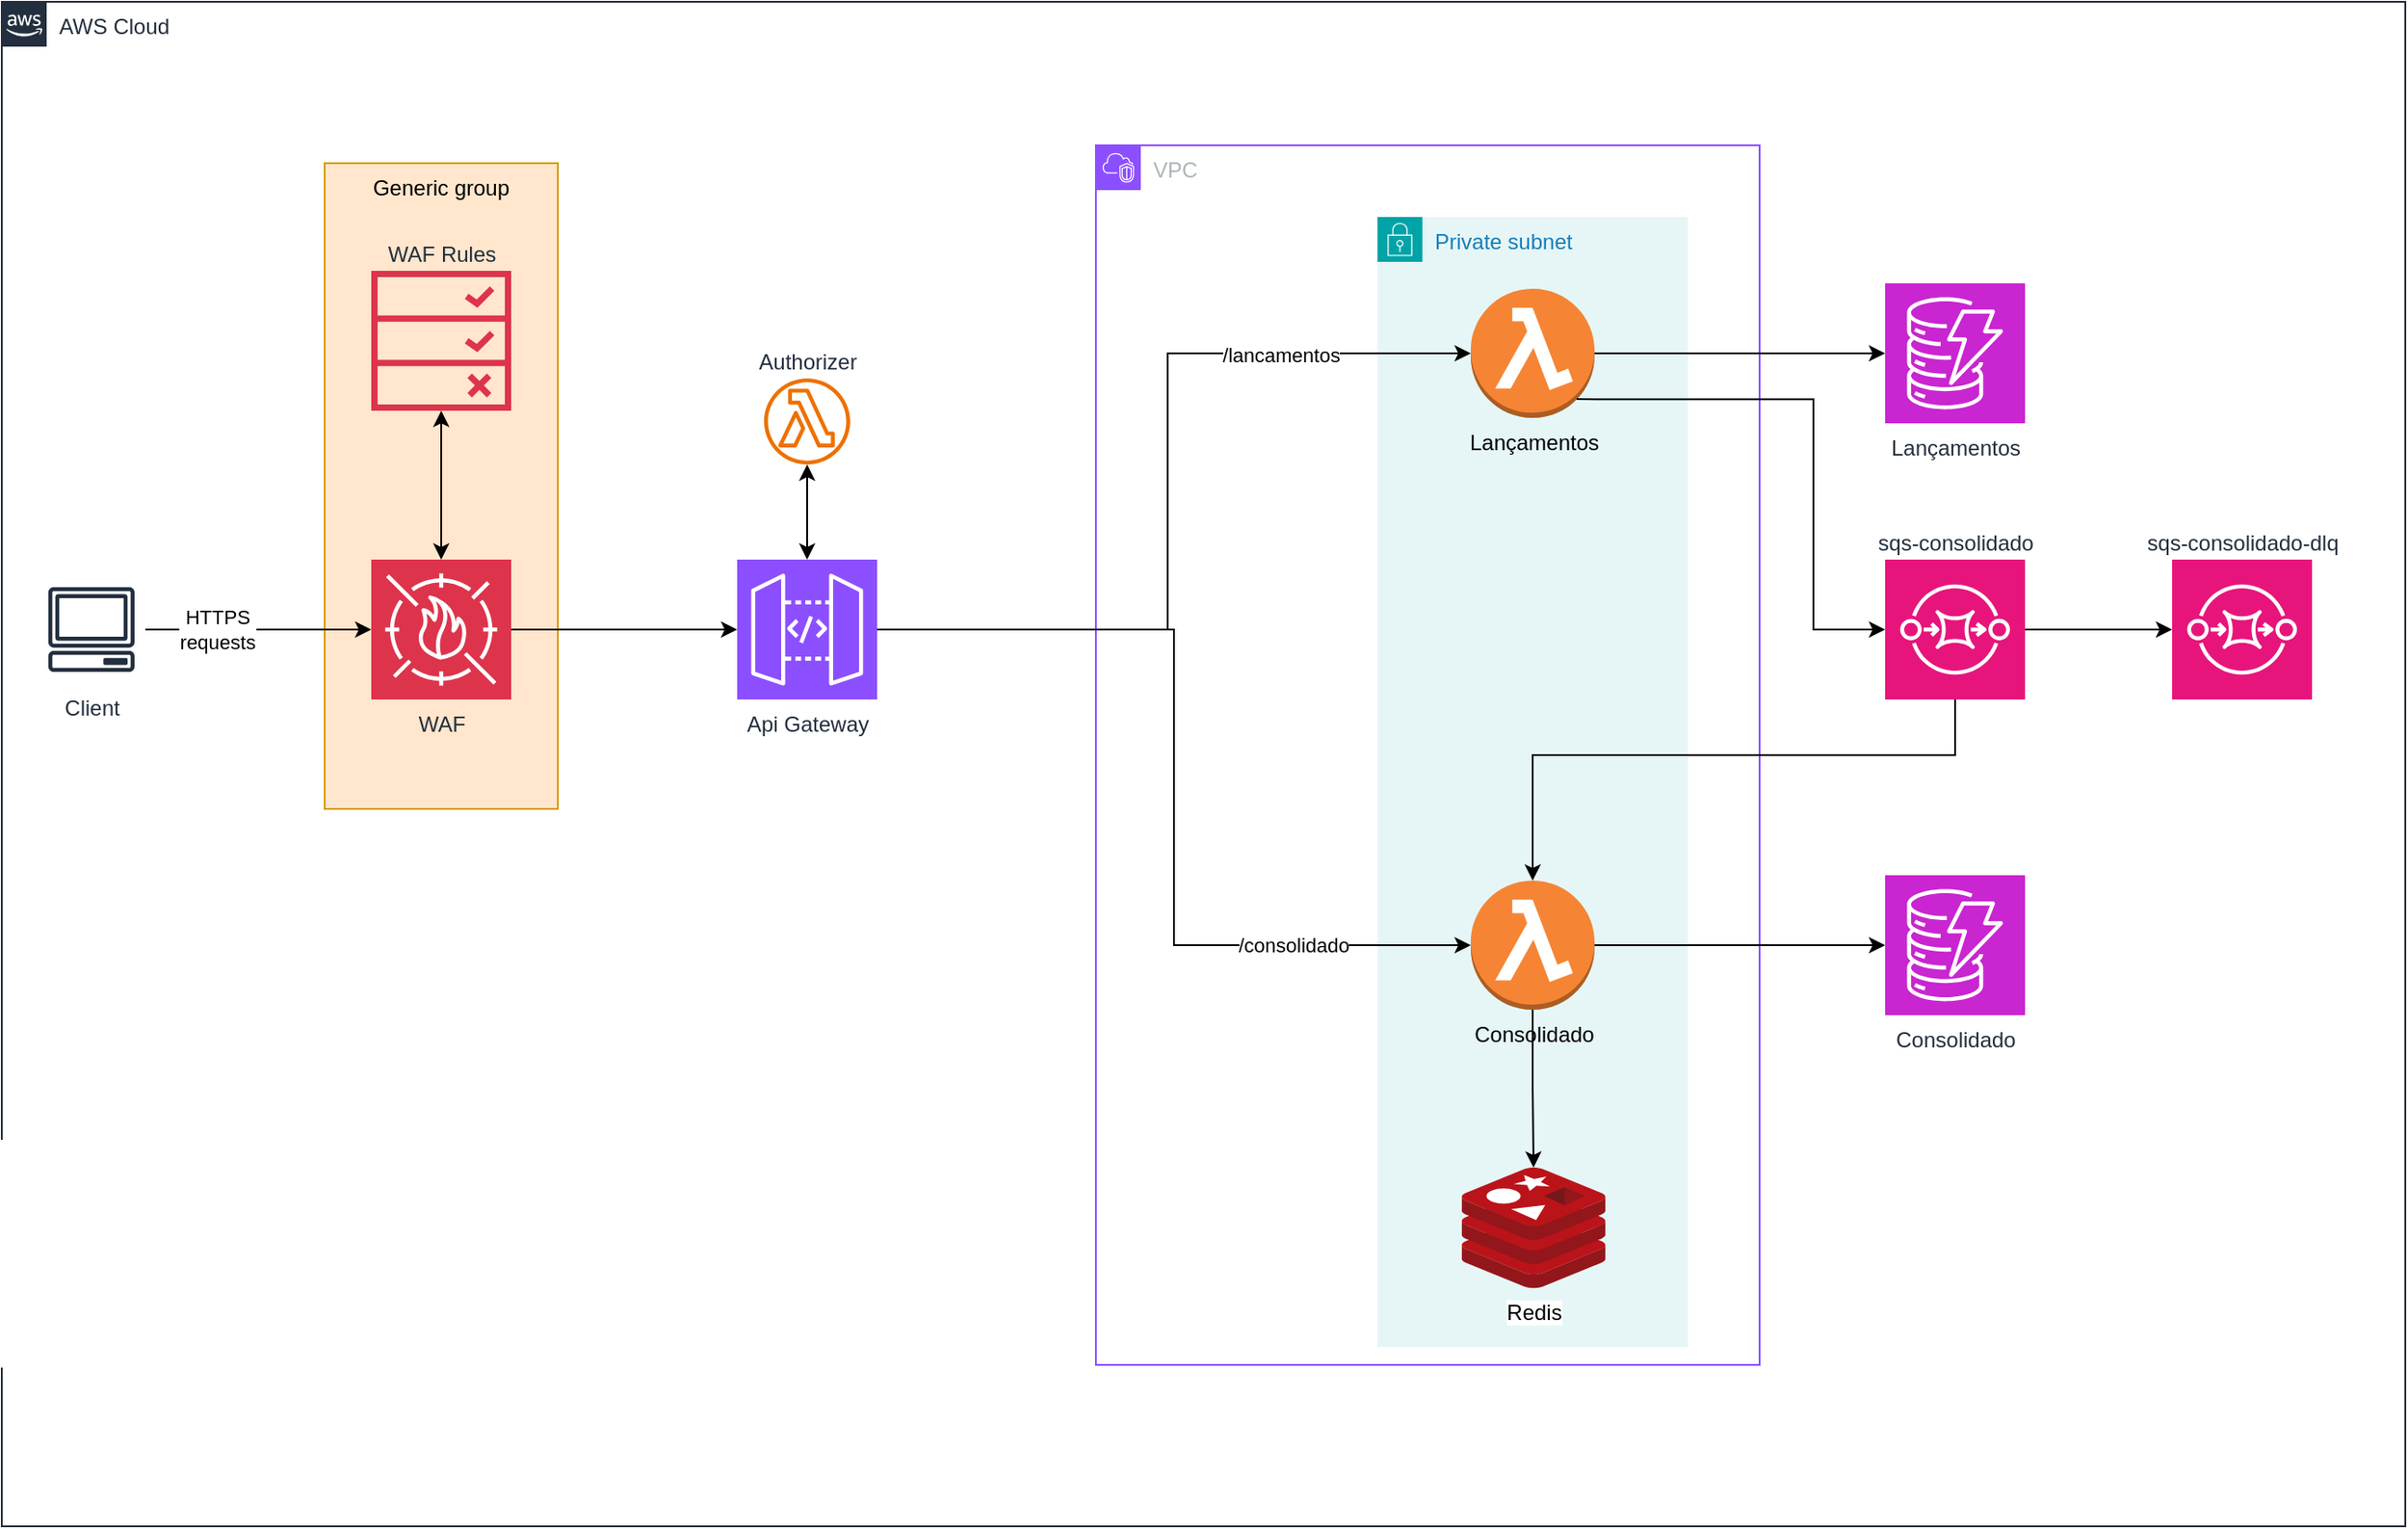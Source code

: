 <mxfile version="28.0.6">
  <diagram name="Página-1" id="IMVVkjA-P-taotVaOo8Q">
    <mxGraphModel dx="1501" dy="885" grid="1" gridSize="10" guides="1" tooltips="1" connect="1" arrows="1" fold="1" page="1" pageScale="1" pageWidth="827" pageHeight="1169" math="0" shadow="0">
      <root>
        <mxCell id="0" />
        <mxCell id="1" parent="0" />
        <mxCell id="GT4gI6zNLx6lsi_KIUbi-1" value="AWS Cloud" style="points=[[0,0],[0.25,0],[0.5,0],[0.75,0],[1,0],[1,0.25],[1,0.5],[1,0.75],[1,1],[0.75,1],[0.5,1],[0.25,1],[0,1],[0,0.75],[0,0.5],[0,0.25]];outlineConnect=0;gradientColor=none;html=1;whiteSpace=wrap;fontSize=12;fontStyle=0;container=1;pointerEvents=0;collapsible=0;recursiveResize=0;shape=mxgraph.aws4.group;grIcon=mxgraph.aws4.group_aws_cloud_alt;strokeColor=#232F3E;fillColor=none;verticalAlign=top;align=left;spacingLeft=30;fontColor=#232F3E;dashed=0;" vertex="1" parent="1">
          <mxGeometry x="60" y="80" width="1340" height="850" as="geometry" />
        </mxCell>
        <mxCell id="GT4gI6zNLx6lsi_KIUbi-13" style="edgeStyle=orthogonalEdgeStyle;rounded=0;orthogonalLoop=1;jettySize=auto;html=1;startArrow=classic;startFill=1;" edge="1" parent="GT4gI6zNLx6lsi_KIUbi-1" source="GT4gI6zNLx6lsi_KIUbi-2" target="GT4gI6zNLx6lsi_KIUbi-12">
          <mxGeometry relative="1" as="geometry" />
        </mxCell>
        <mxCell id="GT4gI6zNLx6lsi_KIUbi-2" value="Api Gateway" style="sketch=0;points=[[0,0,0],[0.25,0,0],[0.5,0,0],[0.75,0,0],[1,0,0],[0,1,0],[0.25,1,0],[0.5,1,0],[0.75,1,0],[1,1,0],[0,0.25,0],[0,0.5,0],[0,0.75,0],[1,0.25,0],[1,0.5,0],[1,0.75,0]];outlineConnect=0;fontColor=#232F3E;fillColor=#8C4FFF;strokeColor=#ffffff;dashed=0;verticalLabelPosition=bottom;verticalAlign=top;align=center;html=1;fontSize=12;fontStyle=0;aspect=fixed;shape=mxgraph.aws4.resourceIcon;resIcon=mxgraph.aws4.api_gateway;" vertex="1" parent="GT4gI6zNLx6lsi_KIUbi-1">
          <mxGeometry x="410" y="311" width="78" height="78" as="geometry" />
        </mxCell>
        <mxCell id="GT4gI6zNLx6lsi_KIUbi-4" value="Generic group" style="fillColor=#ffe6cc;strokeColor=#d79b00;dashed=0;verticalAlign=top;fontStyle=0;whiteSpace=wrap;html=1;" vertex="1" parent="GT4gI6zNLx6lsi_KIUbi-1">
          <mxGeometry x="180" y="90" width="130" height="360" as="geometry" />
        </mxCell>
        <mxCell id="GT4gI6zNLx6lsi_KIUbi-7" style="edgeStyle=orthogonalEdgeStyle;rounded=0;orthogonalLoop=1;jettySize=auto;html=1;startArrow=classic;startFill=1;" edge="1" parent="GT4gI6zNLx6lsi_KIUbi-1" source="GT4gI6zNLx6lsi_KIUbi-5" target="GT4gI6zNLx6lsi_KIUbi-6">
          <mxGeometry relative="1" as="geometry" />
        </mxCell>
        <mxCell id="GT4gI6zNLx6lsi_KIUbi-11" style="edgeStyle=orthogonalEdgeStyle;rounded=0;orthogonalLoop=1;jettySize=auto;html=1;" edge="1" parent="GT4gI6zNLx6lsi_KIUbi-1" source="GT4gI6zNLx6lsi_KIUbi-5" target="GT4gI6zNLx6lsi_KIUbi-2">
          <mxGeometry relative="1" as="geometry" />
        </mxCell>
        <mxCell id="GT4gI6zNLx6lsi_KIUbi-5" value="WAF" style="sketch=0;points=[[0,0,0],[0.25,0,0],[0.5,0,0],[0.75,0,0],[1,0,0],[0,1,0],[0.25,1,0],[0.5,1,0],[0.75,1,0],[1,1,0],[0,0.25,0],[0,0.5,0],[0,0.75,0],[1,0.25,0],[1,0.5,0],[1,0.75,0]];outlineConnect=0;fontColor=#232F3E;fillColor=#DD344C;strokeColor=#ffffff;dashed=0;verticalLabelPosition=bottom;verticalAlign=top;align=center;html=1;fontSize=12;fontStyle=0;aspect=fixed;shape=mxgraph.aws4.resourceIcon;resIcon=mxgraph.aws4.waf;" vertex="1" parent="GT4gI6zNLx6lsi_KIUbi-1">
          <mxGeometry x="206" y="311" width="78" height="78" as="geometry" />
        </mxCell>
        <mxCell id="GT4gI6zNLx6lsi_KIUbi-6" value="WAF Rules" style="sketch=0;outlineConnect=0;fontColor=#232F3E;gradientColor=none;fillColor=#DD344C;strokeColor=none;dashed=0;verticalLabelPosition=top;verticalAlign=bottom;align=center;html=1;fontSize=12;fontStyle=0;aspect=fixed;pointerEvents=1;shape=mxgraph.aws4.waf_rule;labelPosition=center;" vertex="1" parent="GT4gI6zNLx6lsi_KIUbi-1">
          <mxGeometry x="206" y="150" width="78" height="78" as="geometry" />
        </mxCell>
        <mxCell id="GT4gI6zNLx6lsi_KIUbi-8" value="Client" style="sketch=0;outlineConnect=0;fontColor=#232F3E;gradientColor=none;strokeColor=#232F3E;fillColor=#ffffff;dashed=0;verticalLabelPosition=bottom;verticalAlign=top;align=center;html=1;fontSize=12;fontStyle=0;aspect=fixed;shape=mxgraph.aws4.resourceIcon;resIcon=mxgraph.aws4.client;" vertex="1" parent="GT4gI6zNLx6lsi_KIUbi-1">
          <mxGeometry x="20" y="320" width="60" height="60" as="geometry" />
        </mxCell>
        <mxCell id="GT4gI6zNLx6lsi_KIUbi-9" style="edgeStyle=orthogonalEdgeStyle;rounded=0;orthogonalLoop=1;jettySize=auto;html=1;entryX=0;entryY=0.5;entryDx=0;entryDy=0;entryPerimeter=0;" edge="1" parent="GT4gI6zNLx6lsi_KIUbi-1" source="GT4gI6zNLx6lsi_KIUbi-8" target="GT4gI6zNLx6lsi_KIUbi-5">
          <mxGeometry relative="1" as="geometry" />
        </mxCell>
        <mxCell id="GT4gI6zNLx6lsi_KIUbi-10" value="HTTPS&lt;div&gt;requests&lt;/div&gt;" style="edgeLabel;html=1;align=center;verticalAlign=middle;resizable=0;points=[];" vertex="1" connectable="0" parent="GT4gI6zNLx6lsi_KIUbi-9">
          <mxGeometry x="-0.064" y="-2" relative="1" as="geometry">
            <mxPoint x="-19" y="-2" as="offset" />
          </mxGeometry>
        </mxCell>
        <mxCell id="GT4gI6zNLx6lsi_KIUbi-12" value="Authorizer" style="sketch=0;outlineConnect=0;fontColor=#232F3E;gradientColor=none;fillColor=#ED7100;strokeColor=none;dashed=0;verticalLabelPosition=top;verticalAlign=bottom;align=center;html=1;fontSize=12;fontStyle=0;aspect=fixed;pointerEvents=1;shape=mxgraph.aws4.lambda_function;labelPosition=center;" vertex="1" parent="GT4gI6zNLx6lsi_KIUbi-1">
          <mxGeometry x="425" y="210" width="48" height="48" as="geometry" />
        </mxCell>
        <mxCell id="GT4gI6zNLx6lsi_KIUbi-14" value="VPC" style="points=[[0,0],[0.25,0],[0.5,0],[0.75,0],[1,0],[1,0.25],[1,0.5],[1,0.75],[1,1],[0.75,1],[0.5,1],[0.25,1],[0,1],[0,0.75],[0,0.5],[0,0.25]];outlineConnect=0;gradientColor=none;html=1;whiteSpace=wrap;fontSize=12;fontStyle=0;container=1;pointerEvents=0;collapsible=0;recursiveResize=0;shape=mxgraph.aws4.group;grIcon=mxgraph.aws4.group_vpc2;strokeColor=#8C4FFF;fillColor=none;verticalAlign=top;align=left;spacingLeft=30;fontColor=#AAB7B8;dashed=0;" vertex="1" parent="GT4gI6zNLx6lsi_KIUbi-1">
          <mxGeometry x="610" y="80" width="370" height="680" as="geometry" />
        </mxCell>
        <mxCell id="GT4gI6zNLx6lsi_KIUbi-15" value="Private subnet" style="points=[[0,0],[0.25,0],[0.5,0],[0.75,0],[1,0],[1,0.25],[1,0.5],[1,0.75],[1,1],[0.75,1],[0.5,1],[0.25,1],[0,1],[0,0.75],[0,0.5],[0,0.25]];outlineConnect=0;gradientColor=none;html=1;whiteSpace=wrap;fontSize=12;fontStyle=0;container=1;pointerEvents=0;collapsible=0;recursiveResize=0;shape=mxgraph.aws4.group;grIcon=mxgraph.aws4.group_security_group;grStroke=0;strokeColor=#00A4A6;fillColor=#E6F6F7;verticalAlign=top;align=left;spacingLeft=30;fontColor=#147EBA;dashed=0;" vertex="1" parent="GT4gI6zNLx6lsi_KIUbi-14">
          <mxGeometry x="157" y="40" width="173" height="630" as="geometry" />
        </mxCell>
        <mxCell id="GT4gI6zNLx6lsi_KIUbi-17" value="Lançamentos" style="outlineConnect=0;dashed=0;verticalLabelPosition=bottom;verticalAlign=top;align=center;html=1;shape=mxgraph.aws3.lambda_function;fillColor=#F58534;gradientColor=none;" vertex="1" parent="GT4gI6zNLx6lsi_KIUbi-15">
          <mxGeometry x="52" y="40" width="69" height="72" as="geometry" />
        </mxCell>
        <mxCell id="GT4gI6zNLx6lsi_KIUbi-34" style="edgeStyle=orthogonalEdgeStyle;rounded=0;orthogonalLoop=1;jettySize=auto;html=1;" edge="1" parent="GT4gI6zNLx6lsi_KIUbi-15" source="GT4gI6zNLx6lsi_KIUbi-18" target="GT4gI6zNLx6lsi_KIUbi-33">
          <mxGeometry relative="1" as="geometry" />
        </mxCell>
        <mxCell id="GT4gI6zNLx6lsi_KIUbi-18" value="Consolidado" style="outlineConnect=0;dashed=0;verticalLabelPosition=bottom;verticalAlign=top;align=center;html=1;shape=mxgraph.aws3.lambda_function;fillColor=#F58534;gradientColor=none;" vertex="1" parent="GT4gI6zNLx6lsi_KIUbi-15">
          <mxGeometry x="52" y="370" width="69" height="72" as="geometry" />
        </mxCell>
        <mxCell id="GT4gI6zNLx6lsi_KIUbi-33" value="Redis" style="image;sketch=0;aspect=fixed;html=1;points=[];align=center;fontSize=12;image=img/lib/mscae/Cache_Redis_Product.svg;" vertex="1" parent="GT4gI6zNLx6lsi_KIUbi-15">
          <mxGeometry x="47" y="530" width="80" height="67.2" as="geometry" />
        </mxCell>
        <mxCell id="GT4gI6zNLx6lsi_KIUbi-22" style="edgeStyle=orthogonalEdgeStyle;rounded=0;orthogonalLoop=1;jettySize=auto;html=1;entryX=0;entryY=0.5;entryDx=0;entryDy=0;entryPerimeter=0;exitX=1;exitY=0.5;exitDx=0;exitDy=0;exitPerimeter=0;" edge="1" parent="GT4gI6zNLx6lsi_KIUbi-14" source="GT4gI6zNLx6lsi_KIUbi-2" target="GT4gI6zNLx6lsi_KIUbi-18">
          <mxGeometry relative="1" as="geometry">
            <mxPoint x="-122" y="290" as="sourcePoint" />
            <mxPoint x="210" y="440" as="targetPoint" />
          </mxGeometry>
        </mxCell>
        <mxCell id="GT4gI6zNLx6lsi_KIUbi-28" value="/consolidado" style="edgeLabel;html=1;align=center;verticalAlign=middle;resizable=0;points=[];" vertex="1" connectable="0" parent="GT4gI6zNLx6lsi_KIUbi-22">
          <mxGeometry x="0.451" y="-1" relative="1" as="geometry">
            <mxPoint x="40" y="-1" as="offset" />
          </mxGeometry>
        </mxCell>
        <mxCell id="GT4gI6zNLx6lsi_KIUbi-30" style="edgeStyle=orthogonalEdgeStyle;rounded=0;orthogonalLoop=1;jettySize=auto;html=1;" edge="1" parent="GT4gI6zNLx6lsi_KIUbi-1" source="GT4gI6zNLx6lsi_KIUbi-19" target="GT4gI6zNLx6lsi_KIUbi-29">
          <mxGeometry relative="1" as="geometry" />
        </mxCell>
        <mxCell id="GT4gI6zNLx6lsi_KIUbi-31" style="edgeStyle=orthogonalEdgeStyle;rounded=0;orthogonalLoop=1;jettySize=auto;html=1;entryX=0.5;entryY=0;entryDx=0;entryDy=0;entryPerimeter=0;" edge="1" parent="GT4gI6zNLx6lsi_KIUbi-1" source="GT4gI6zNLx6lsi_KIUbi-19" target="GT4gI6zNLx6lsi_KIUbi-18">
          <mxGeometry relative="1" as="geometry">
            <Array as="points">
              <mxPoint x="1089" y="420" />
              <mxPoint x="854" y="420" />
            </Array>
          </mxGeometry>
        </mxCell>
        <mxCell id="GT4gI6zNLx6lsi_KIUbi-19" value="sqs-consolidado" style="sketch=0;points=[[0,0,0],[0.25,0,0],[0.5,0,0],[0.75,0,0],[1,0,0],[0,1,0],[0.25,1,0],[0.5,1,0],[0.75,1,0],[1,1,0],[0,0.25,0],[0,0.5,0],[0,0.75,0],[1,0.25,0],[1,0.5,0],[1,0.75,0]];outlineConnect=0;fontColor=#232F3E;fillColor=#E7157B;strokeColor=#ffffff;dashed=0;verticalLabelPosition=top;verticalAlign=bottom;align=center;html=1;fontSize=12;fontStyle=0;aspect=fixed;shape=mxgraph.aws4.resourceIcon;resIcon=mxgraph.aws4.sqs;labelPosition=center;" vertex="1" parent="GT4gI6zNLx6lsi_KIUbi-1">
          <mxGeometry x="1050" y="311" width="78" height="78" as="geometry" />
        </mxCell>
        <mxCell id="GT4gI6zNLx6lsi_KIUbi-20" style="edgeStyle=orthogonalEdgeStyle;rounded=0;orthogonalLoop=1;jettySize=auto;html=1;entryX=0;entryY=0.5;entryDx=0;entryDy=0;entryPerimeter=0;" edge="1" parent="GT4gI6zNLx6lsi_KIUbi-1" source="GT4gI6zNLx6lsi_KIUbi-2" target="GT4gI6zNLx6lsi_KIUbi-17">
          <mxGeometry relative="1" as="geometry">
            <Array as="points">
              <mxPoint x="650" y="350" />
              <mxPoint x="650" y="196" />
            </Array>
          </mxGeometry>
        </mxCell>
        <mxCell id="GT4gI6zNLx6lsi_KIUbi-21" value="/lancamentos" style="edgeLabel;html=1;align=center;verticalAlign=middle;resizable=0;points=[];" vertex="1" connectable="0" parent="GT4gI6zNLx6lsi_KIUbi-20">
          <mxGeometry x="0.56" y="-1" relative="1" as="geometry">
            <mxPoint as="offset" />
          </mxGeometry>
        </mxCell>
        <mxCell id="GT4gI6zNLx6lsi_KIUbi-23" value="Lançamentos" style="sketch=0;points=[[0,0,0],[0.25,0,0],[0.5,0,0],[0.75,0,0],[1,0,0],[0,1,0],[0.25,1,0],[0.5,1,0],[0.75,1,0],[1,1,0],[0,0.25,0],[0,0.5,0],[0,0.75,0],[1,0.25,0],[1,0.5,0],[1,0.75,0]];outlineConnect=0;fontColor=#232F3E;fillColor=#C925D1;strokeColor=#ffffff;dashed=0;verticalLabelPosition=bottom;verticalAlign=top;align=center;html=1;fontSize=12;fontStyle=0;aspect=fixed;shape=mxgraph.aws4.resourceIcon;resIcon=mxgraph.aws4.dynamodb;" vertex="1" parent="GT4gI6zNLx6lsi_KIUbi-1">
          <mxGeometry x="1050" y="157" width="78" height="78" as="geometry" />
        </mxCell>
        <mxCell id="GT4gI6zNLx6lsi_KIUbi-24" style="edgeStyle=orthogonalEdgeStyle;rounded=0;orthogonalLoop=1;jettySize=auto;html=1;entryX=0;entryY=0.5;entryDx=0;entryDy=0;entryPerimeter=0;" edge="1" parent="GT4gI6zNLx6lsi_KIUbi-1" source="GT4gI6zNLx6lsi_KIUbi-17" target="GT4gI6zNLx6lsi_KIUbi-23">
          <mxGeometry relative="1" as="geometry" />
        </mxCell>
        <mxCell id="GT4gI6zNLx6lsi_KIUbi-25" style="edgeStyle=orthogonalEdgeStyle;rounded=0;orthogonalLoop=1;jettySize=auto;html=1;entryX=0;entryY=0.5;entryDx=0;entryDy=0;entryPerimeter=0;exitX=0.855;exitY=0.855;exitDx=0;exitDy=0;exitPerimeter=0;" edge="1" parent="GT4gI6zNLx6lsi_KIUbi-1" source="GT4gI6zNLx6lsi_KIUbi-17" target="GT4gI6zNLx6lsi_KIUbi-19">
          <mxGeometry relative="1" as="geometry">
            <Array as="points">
              <mxPoint x="1010" y="222" />
              <mxPoint x="1010" y="350" />
            </Array>
          </mxGeometry>
        </mxCell>
        <mxCell id="GT4gI6zNLx6lsi_KIUbi-26" value="Consolidado" style="sketch=0;points=[[0,0,0],[0.25,0,0],[0.5,0,0],[0.75,0,0],[1,0,0],[0,1,0],[0.25,1,0],[0.5,1,0],[0.75,1,0],[1,1,0],[0,0.25,0],[0,0.5,0],[0,0.75,0],[1,0.25,0],[1,0.5,0],[1,0.75,0]];outlineConnect=0;fontColor=#232F3E;fillColor=#C925D1;strokeColor=#ffffff;dashed=0;verticalLabelPosition=bottom;verticalAlign=top;align=center;html=1;fontSize=12;fontStyle=0;aspect=fixed;shape=mxgraph.aws4.resourceIcon;resIcon=mxgraph.aws4.dynamodb;" vertex="1" parent="GT4gI6zNLx6lsi_KIUbi-1">
          <mxGeometry x="1050" y="487" width="78" height="78" as="geometry" />
        </mxCell>
        <mxCell id="GT4gI6zNLx6lsi_KIUbi-29" value="sqs-consolidado-dlq" style="sketch=0;points=[[0,0,0],[0.25,0,0],[0.5,0,0],[0.75,0,0],[1,0,0],[0,1,0],[0.25,1,0],[0.5,1,0],[0.75,1,0],[1,1,0],[0,0.25,0],[0,0.5,0],[0,0.75,0],[1,0.25,0],[1,0.5,0],[1,0.75,0]];outlineConnect=0;fontColor=#232F3E;fillColor=#E7157B;strokeColor=#ffffff;dashed=0;verticalLabelPosition=top;verticalAlign=bottom;align=center;html=1;fontSize=12;fontStyle=0;aspect=fixed;shape=mxgraph.aws4.resourceIcon;resIcon=mxgraph.aws4.sqs;labelPosition=center;" vertex="1" parent="GT4gI6zNLx6lsi_KIUbi-1">
          <mxGeometry x="1210" y="311" width="78" height="78" as="geometry" />
        </mxCell>
        <mxCell id="GT4gI6zNLx6lsi_KIUbi-32" style="edgeStyle=orthogonalEdgeStyle;rounded=0;orthogonalLoop=1;jettySize=auto;html=1;entryX=0;entryY=0.5;entryDx=0;entryDy=0;entryPerimeter=0;" edge="1" parent="GT4gI6zNLx6lsi_KIUbi-1" source="GT4gI6zNLx6lsi_KIUbi-18" target="GT4gI6zNLx6lsi_KIUbi-26">
          <mxGeometry relative="1" as="geometry" />
        </mxCell>
      </root>
    </mxGraphModel>
  </diagram>
</mxfile>
